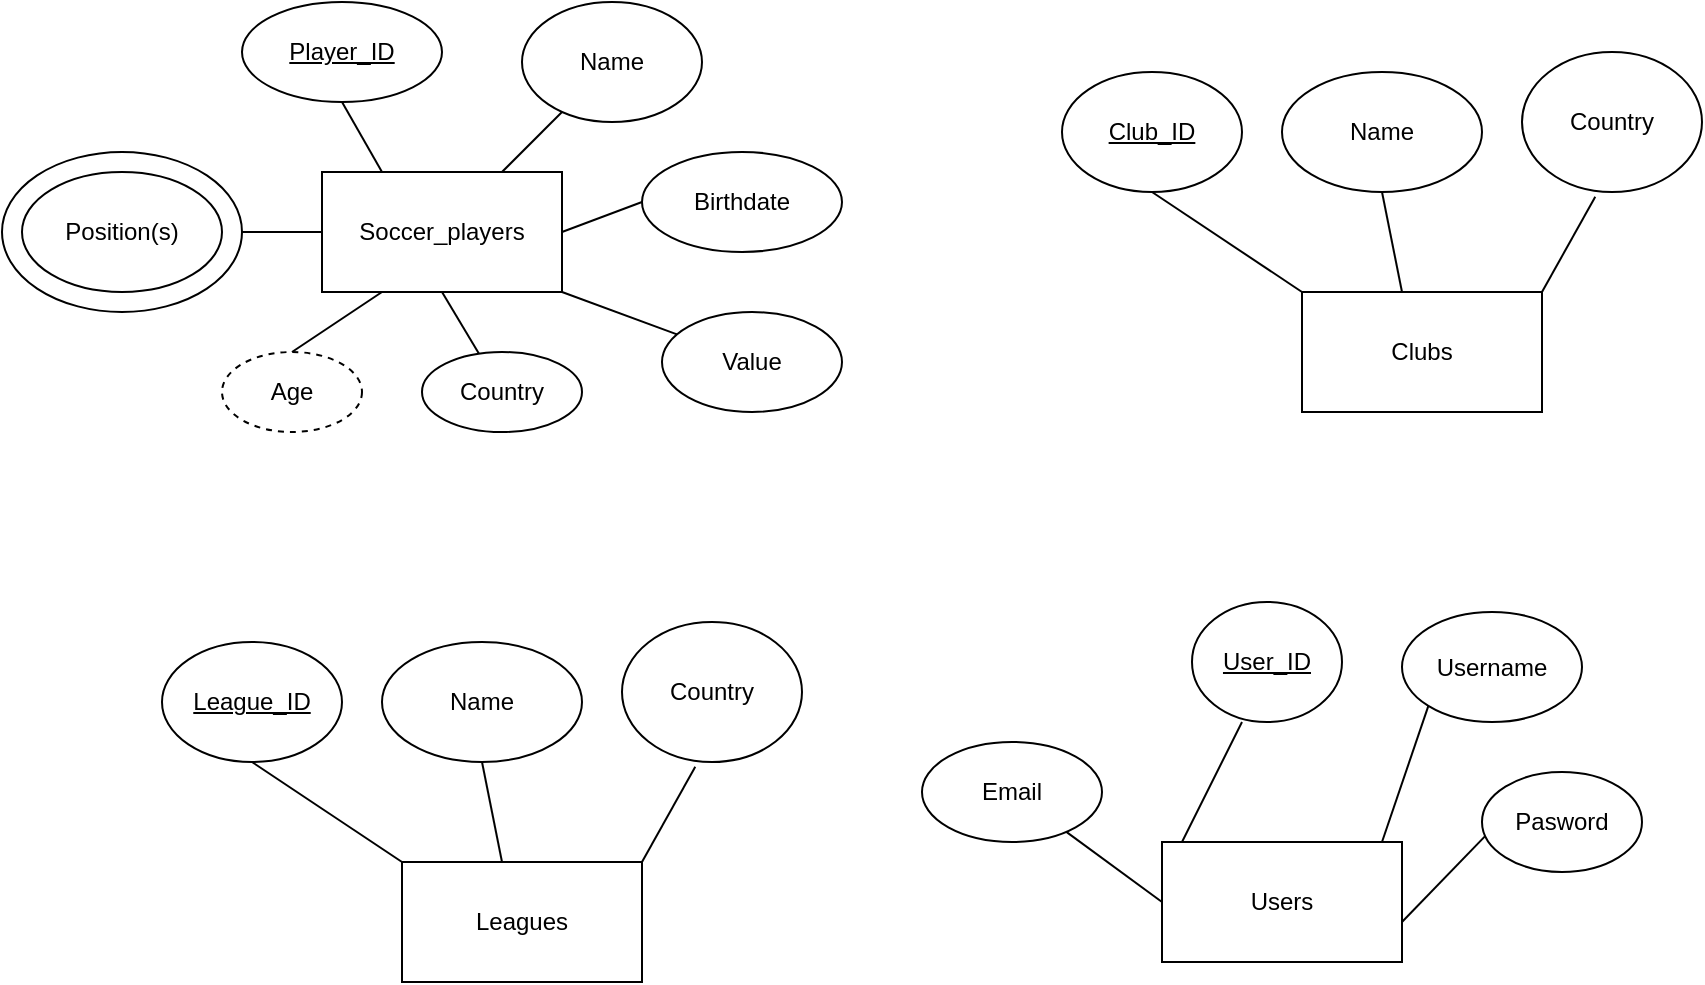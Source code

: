 <mxfile version="21.7.5" type="github">
  <diagram name="Página-1" id="B1q7fWzpPuNqtEEs8m-m">
    <mxGraphModel dx="1877" dy="574" grid="1" gridSize="10" guides="1" tooltips="1" connect="1" arrows="1" fold="1" page="1" pageScale="1" pageWidth="827" pageHeight="1169" math="0" shadow="0">
      <root>
        <mxCell id="0" />
        <mxCell id="1" parent="0" />
        <mxCell id="yMHAvFN0hmmpeHj6wc_O-12" value="" style="ellipse;whiteSpace=wrap;html=1;" vertex="1" parent="1">
          <mxGeometry x="-440" y="135" width="120" height="80" as="geometry" />
        </mxCell>
        <mxCell id="yMHAvFN0hmmpeHj6wc_O-1" value="Soccer_players" style="rounded=0;whiteSpace=wrap;html=1;" vertex="1" parent="1">
          <mxGeometry x="-280" y="145" width="120" height="60" as="geometry" />
        </mxCell>
        <mxCell id="yMHAvFN0hmmpeHj6wc_O-2" value="Clubs" style="rounded=0;whiteSpace=wrap;html=1;" vertex="1" parent="1">
          <mxGeometry x="210" y="205" width="120" height="60" as="geometry" />
        </mxCell>
        <mxCell id="yMHAvFN0hmmpeHj6wc_O-4" value="Users" style="rounded=0;whiteSpace=wrap;html=1;" vertex="1" parent="1">
          <mxGeometry x="140" y="480" width="120" height="60" as="geometry" />
        </mxCell>
        <mxCell id="yMHAvFN0hmmpeHj6wc_O-5" value="&lt;u&gt;Player_ID&lt;/u&gt;" style="ellipse;whiteSpace=wrap;html=1;" vertex="1" parent="1">
          <mxGeometry x="-320" y="60" width="100" height="50" as="geometry" />
        </mxCell>
        <mxCell id="yMHAvFN0hmmpeHj6wc_O-6" value="Name" style="ellipse;whiteSpace=wrap;html=1;" vertex="1" parent="1">
          <mxGeometry x="-180" y="60" width="90" height="60" as="geometry" />
        </mxCell>
        <mxCell id="yMHAvFN0hmmpeHj6wc_O-7" value="Birthdate" style="ellipse;whiteSpace=wrap;html=1;" vertex="1" parent="1">
          <mxGeometry x="-120" y="135" width="100" height="50" as="geometry" />
        </mxCell>
        <mxCell id="yMHAvFN0hmmpeHj6wc_O-8" value="Value" style="ellipse;whiteSpace=wrap;html=1;" vertex="1" parent="1">
          <mxGeometry x="-110" y="215" width="90" height="50" as="geometry" />
        </mxCell>
        <mxCell id="yMHAvFN0hmmpeHj6wc_O-9" value="Country" style="ellipse;whiteSpace=wrap;html=1;" vertex="1" parent="1">
          <mxGeometry x="-230" y="235" width="80" height="40" as="geometry" />
        </mxCell>
        <mxCell id="yMHAvFN0hmmpeHj6wc_O-10" value="Age" style="ellipse;whiteSpace=wrap;html=1;dashed=1;" vertex="1" parent="1">
          <mxGeometry x="-330" y="235" width="70" height="40" as="geometry" />
        </mxCell>
        <mxCell id="yMHAvFN0hmmpeHj6wc_O-11" value="Position(s)" style="ellipse;whiteSpace=wrap;html=1;" vertex="1" parent="1">
          <mxGeometry x="-430" y="145" width="100" height="60" as="geometry" />
        </mxCell>
        <mxCell id="yMHAvFN0hmmpeHj6wc_O-13" value="" style="endArrow=none;html=1;rounded=0;" edge="1" parent="1" source="yMHAvFN0hmmpeHj6wc_O-9">
          <mxGeometry width="50" height="50" relative="1" as="geometry">
            <mxPoint x="-270" y="255" as="sourcePoint" />
            <mxPoint x="-220" y="205" as="targetPoint" />
          </mxGeometry>
        </mxCell>
        <mxCell id="yMHAvFN0hmmpeHj6wc_O-15" value="" style="endArrow=none;html=1;rounded=0;exitX=0.5;exitY=0;exitDx=0;exitDy=0;" edge="1" parent="1" source="yMHAvFN0hmmpeHj6wc_O-10">
          <mxGeometry width="50" height="50" relative="1" as="geometry">
            <mxPoint x="-300" y="255" as="sourcePoint" />
            <mxPoint x="-250" y="205" as="targetPoint" />
          </mxGeometry>
        </mxCell>
        <mxCell id="yMHAvFN0hmmpeHj6wc_O-16" value="" style="endArrow=none;html=1;rounded=0;exitX=1;exitY=0.5;exitDx=0;exitDy=0;" edge="1" parent="1" source="yMHAvFN0hmmpeHj6wc_O-12">
          <mxGeometry width="50" height="50" relative="1" as="geometry">
            <mxPoint x="-310" y="175" as="sourcePoint" />
            <mxPoint x="-280" y="175" as="targetPoint" />
          </mxGeometry>
        </mxCell>
        <mxCell id="yMHAvFN0hmmpeHj6wc_O-17" value="" style="endArrow=none;html=1;rounded=0;exitX=0.25;exitY=0;exitDx=0;exitDy=0;entryX=0.5;entryY=1;entryDx=0;entryDy=0;" edge="1" parent="1" source="yMHAvFN0hmmpeHj6wc_O-1" target="yMHAvFN0hmmpeHj6wc_O-5">
          <mxGeometry width="50" height="50" relative="1" as="geometry">
            <mxPoint x="-490" y="115" as="sourcePoint" />
            <mxPoint x="-440" y="65" as="targetPoint" />
          </mxGeometry>
        </mxCell>
        <mxCell id="yMHAvFN0hmmpeHj6wc_O-18" value="" style="endArrow=none;html=1;rounded=0;" edge="1" parent="1">
          <mxGeometry width="50" height="50" relative="1" as="geometry">
            <mxPoint x="-190" y="145" as="sourcePoint" />
            <mxPoint x="-160" y="115" as="targetPoint" />
          </mxGeometry>
        </mxCell>
        <mxCell id="yMHAvFN0hmmpeHj6wc_O-19" value="" style="endArrow=none;html=1;rounded=0;exitX=1;exitY=0.5;exitDx=0;exitDy=0;entryX=0;entryY=0.5;entryDx=0;entryDy=0;" edge="1" parent="1" source="yMHAvFN0hmmpeHj6wc_O-1" target="yMHAvFN0hmmpeHj6wc_O-7">
          <mxGeometry width="50" height="50" relative="1" as="geometry">
            <mxPoint x="-100" y="385" as="sourcePoint" />
            <mxPoint x="-50" y="335" as="targetPoint" />
          </mxGeometry>
        </mxCell>
        <mxCell id="yMHAvFN0hmmpeHj6wc_O-20" value="" style="endArrow=none;html=1;rounded=0;" edge="1" parent="1" target="yMHAvFN0hmmpeHj6wc_O-8">
          <mxGeometry width="50" height="50" relative="1" as="geometry">
            <mxPoint x="-160" y="205" as="sourcePoint" />
            <mxPoint x="-110" y="155" as="targetPoint" />
          </mxGeometry>
        </mxCell>
        <mxCell id="yMHAvFN0hmmpeHj6wc_O-21" value="&lt;u&gt;Club_ID&lt;/u&gt;" style="ellipse;whiteSpace=wrap;html=1;" vertex="1" parent="1">
          <mxGeometry x="90" y="95" width="90" height="60" as="geometry" />
        </mxCell>
        <mxCell id="yMHAvFN0hmmpeHj6wc_O-22" value="Name" style="ellipse;whiteSpace=wrap;html=1;" vertex="1" parent="1">
          <mxGeometry x="200" y="95" width="100" height="60" as="geometry" />
        </mxCell>
        <mxCell id="yMHAvFN0hmmpeHj6wc_O-23" value="Country" style="ellipse;whiteSpace=wrap;html=1;" vertex="1" parent="1">
          <mxGeometry x="320" y="85" width="90" height="70" as="geometry" />
        </mxCell>
        <mxCell id="yMHAvFN0hmmpeHj6wc_O-24" value="" style="endArrow=none;html=1;rounded=0;exitX=0;exitY=0;exitDx=0;exitDy=0;entryX=0.5;entryY=1;entryDx=0;entryDy=0;" edge="1" parent="1" source="yMHAvFN0hmmpeHj6wc_O-2" target="yMHAvFN0hmmpeHj6wc_O-21">
          <mxGeometry width="50" height="50" relative="1" as="geometry">
            <mxPoint x="110" y="195" as="sourcePoint" />
            <mxPoint x="160" y="145" as="targetPoint" />
          </mxGeometry>
        </mxCell>
        <mxCell id="yMHAvFN0hmmpeHj6wc_O-25" value="" style="endArrow=none;html=1;rounded=0;entryX=0.5;entryY=1;entryDx=0;entryDy=0;" edge="1" parent="1" target="yMHAvFN0hmmpeHj6wc_O-22">
          <mxGeometry width="50" height="50" relative="1" as="geometry">
            <mxPoint x="260" y="205" as="sourcePoint" />
            <mxPoint x="310" y="155" as="targetPoint" />
          </mxGeometry>
        </mxCell>
        <mxCell id="yMHAvFN0hmmpeHj6wc_O-26" value="" style="endArrow=none;html=1;rounded=0;entryX=0.407;entryY=1.034;entryDx=0;entryDy=0;entryPerimeter=0;" edge="1" parent="1" target="yMHAvFN0hmmpeHj6wc_O-23">
          <mxGeometry width="50" height="50" relative="1" as="geometry">
            <mxPoint x="330" y="205" as="sourcePoint" />
            <mxPoint x="380" y="155" as="targetPoint" />
          </mxGeometry>
        </mxCell>
        <mxCell id="yMHAvFN0hmmpeHj6wc_O-27" value="Leagues" style="rounded=0;whiteSpace=wrap;html=1;" vertex="1" parent="1">
          <mxGeometry x="-240" y="490" width="120" height="60" as="geometry" />
        </mxCell>
        <mxCell id="yMHAvFN0hmmpeHj6wc_O-28" value="&lt;u&gt;League_ID&lt;/u&gt;" style="ellipse;whiteSpace=wrap;html=1;" vertex="1" parent="1">
          <mxGeometry x="-360" y="380" width="90" height="60" as="geometry" />
        </mxCell>
        <mxCell id="yMHAvFN0hmmpeHj6wc_O-29" value="Name" style="ellipse;whiteSpace=wrap;html=1;" vertex="1" parent="1">
          <mxGeometry x="-250" y="380" width="100" height="60" as="geometry" />
        </mxCell>
        <mxCell id="yMHAvFN0hmmpeHj6wc_O-30" value="Country" style="ellipse;whiteSpace=wrap;html=1;" vertex="1" parent="1">
          <mxGeometry x="-130" y="370" width="90" height="70" as="geometry" />
        </mxCell>
        <mxCell id="yMHAvFN0hmmpeHj6wc_O-31" value="" style="endArrow=none;html=1;rounded=0;exitX=0;exitY=0;exitDx=0;exitDy=0;entryX=0.5;entryY=1;entryDx=0;entryDy=0;" edge="1" source="yMHAvFN0hmmpeHj6wc_O-27" target="yMHAvFN0hmmpeHj6wc_O-28" parent="1">
          <mxGeometry width="50" height="50" relative="1" as="geometry">
            <mxPoint x="-340" y="480" as="sourcePoint" />
            <mxPoint x="-290" y="430" as="targetPoint" />
          </mxGeometry>
        </mxCell>
        <mxCell id="yMHAvFN0hmmpeHj6wc_O-32" value="" style="endArrow=none;html=1;rounded=0;entryX=0.5;entryY=1;entryDx=0;entryDy=0;" edge="1" target="yMHAvFN0hmmpeHj6wc_O-29" parent="1">
          <mxGeometry width="50" height="50" relative="1" as="geometry">
            <mxPoint x="-190" y="490" as="sourcePoint" />
            <mxPoint x="-140" y="440" as="targetPoint" />
          </mxGeometry>
        </mxCell>
        <mxCell id="yMHAvFN0hmmpeHj6wc_O-33" value="" style="endArrow=none;html=1;rounded=0;entryX=0.407;entryY=1.034;entryDx=0;entryDy=0;entryPerimeter=0;" edge="1" target="yMHAvFN0hmmpeHj6wc_O-30" parent="1">
          <mxGeometry width="50" height="50" relative="1" as="geometry">
            <mxPoint x="-120" y="490" as="sourcePoint" />
            <mxPoint x="-70" y="440" as="targetPoint" />
          </mxGeometry>
        </mxCell>
        <mxCell id="yMHAvFN0hmmpeHj6wc_O-34" value="&lt;u&gt;User_ID&lt;/u&gt;" style="ellipse;whiteSpace=wrap;html=1;" vertex="1" parent="1">
          <mxGeometry x="155" y="360" width="75" height="60" as="geometry" />
        </mxCell>
        <mxCell id="yMHAvFN0hmmpeHj6wc_O-35" value="Username" style="ellipse;whiteSpace=wrap;html=1;" vertex="1" parent="1">
          <mxGeometry x="260" y="365" width="90" height="55" as="geometry" />
        </mxCell>
        <mxCell id="yMHAvFN0hmmpeHj6wc_O-36" value="Pasword" style="ellipse;whiteSpace=wrap;html=1;" vertex="1" parent="1">
          <mxGeometry x="300" y="445" width="80" height="50" as="geometry" />
        </mxCell>
        <mxCell id="yMHAvFN0hmmpeHj6wc_O-37" value="" style="endArrow=none;html=1;rounded=0;" edge="1" parent="1">
          <mxGeometry width="50" height="50" relative="1" as="geometry">
            <mxPoint x="150" y="480" as="sourcePoint" />
            <mxPoint x="180" y="420" as="targetPoint" />
          </mxGeometry>
        </mxCell>
        <mxCell id="yMHAvFN0hmmpeHj6wc_O-38" value="" style="endArrow=none;html=1;rounded=0;entryX=0;entryY=1;entryDx=0;entryDy=0;" edge="1" parent="1" target="yMHAvFN0hmmpeHj6wc_O-35">
          <mxGeometry width="50" height="50" relative="1" as="geometry">
            <mxPoint x="250" y="480" as="sourcePoint" />
            <mxPoint x="300" y="430" as="targetPoint" />
          </mxGeometry>
        </mxCell>
        <mxCell id="yMHAvFN0hmmpeHj6wc_O-39" value="" style="endArrow=none;html=1;rounded=0;entryX=0.018;entryY=0.644;entryDx=0;entryDy=0;entryPerimeter=0;" edge="1" parent="1" target="yMHAvFN0hmmpeHj6wc_O-36">
          <mxGeometry width="50" height="50" relative="1" as="geometry">
            <mxPoint x="260" y="520" as="sourcePoint" />
            <mxPoint x="310" y="470" as="targetPoint" />
          </mxGeometry>
        </mxCell>
        <mxCell id="yMHAvFN0hmmpeHj6wc_O-40" value="Email" style="ellipse;whiteSpace=wrap;html=1;" vertex="1" parent="1">
          <mxGeometry x="20" y="430" width="90" height="50" as="geometry" />
        </mxCell>
        <mxCell id="yMHAvFN0hmmpeHj6wc_O-41" value="" style="endArrow=none;html=1;rounded=0;entryX=0;entryY=0.5;entryDx=0;entryDy=0;" edge="1" parent="1" source="yMHAvFN0hmmpeHj6wc_O-40" target="yMHAvFN0hmmpeHj6wc_O-4">
          <mxGeometry width="50" height="50" relative="1" as="geometry">
            <mxPoint x="50" y="540" as="sourcePoint" />
            <mxPoint x="100" y="490" as="targetPoint" />
          </mxGeometry>
        </mxCell>
      </root>
    </mxGraphModel>
  </diagram>
</mxfile>
